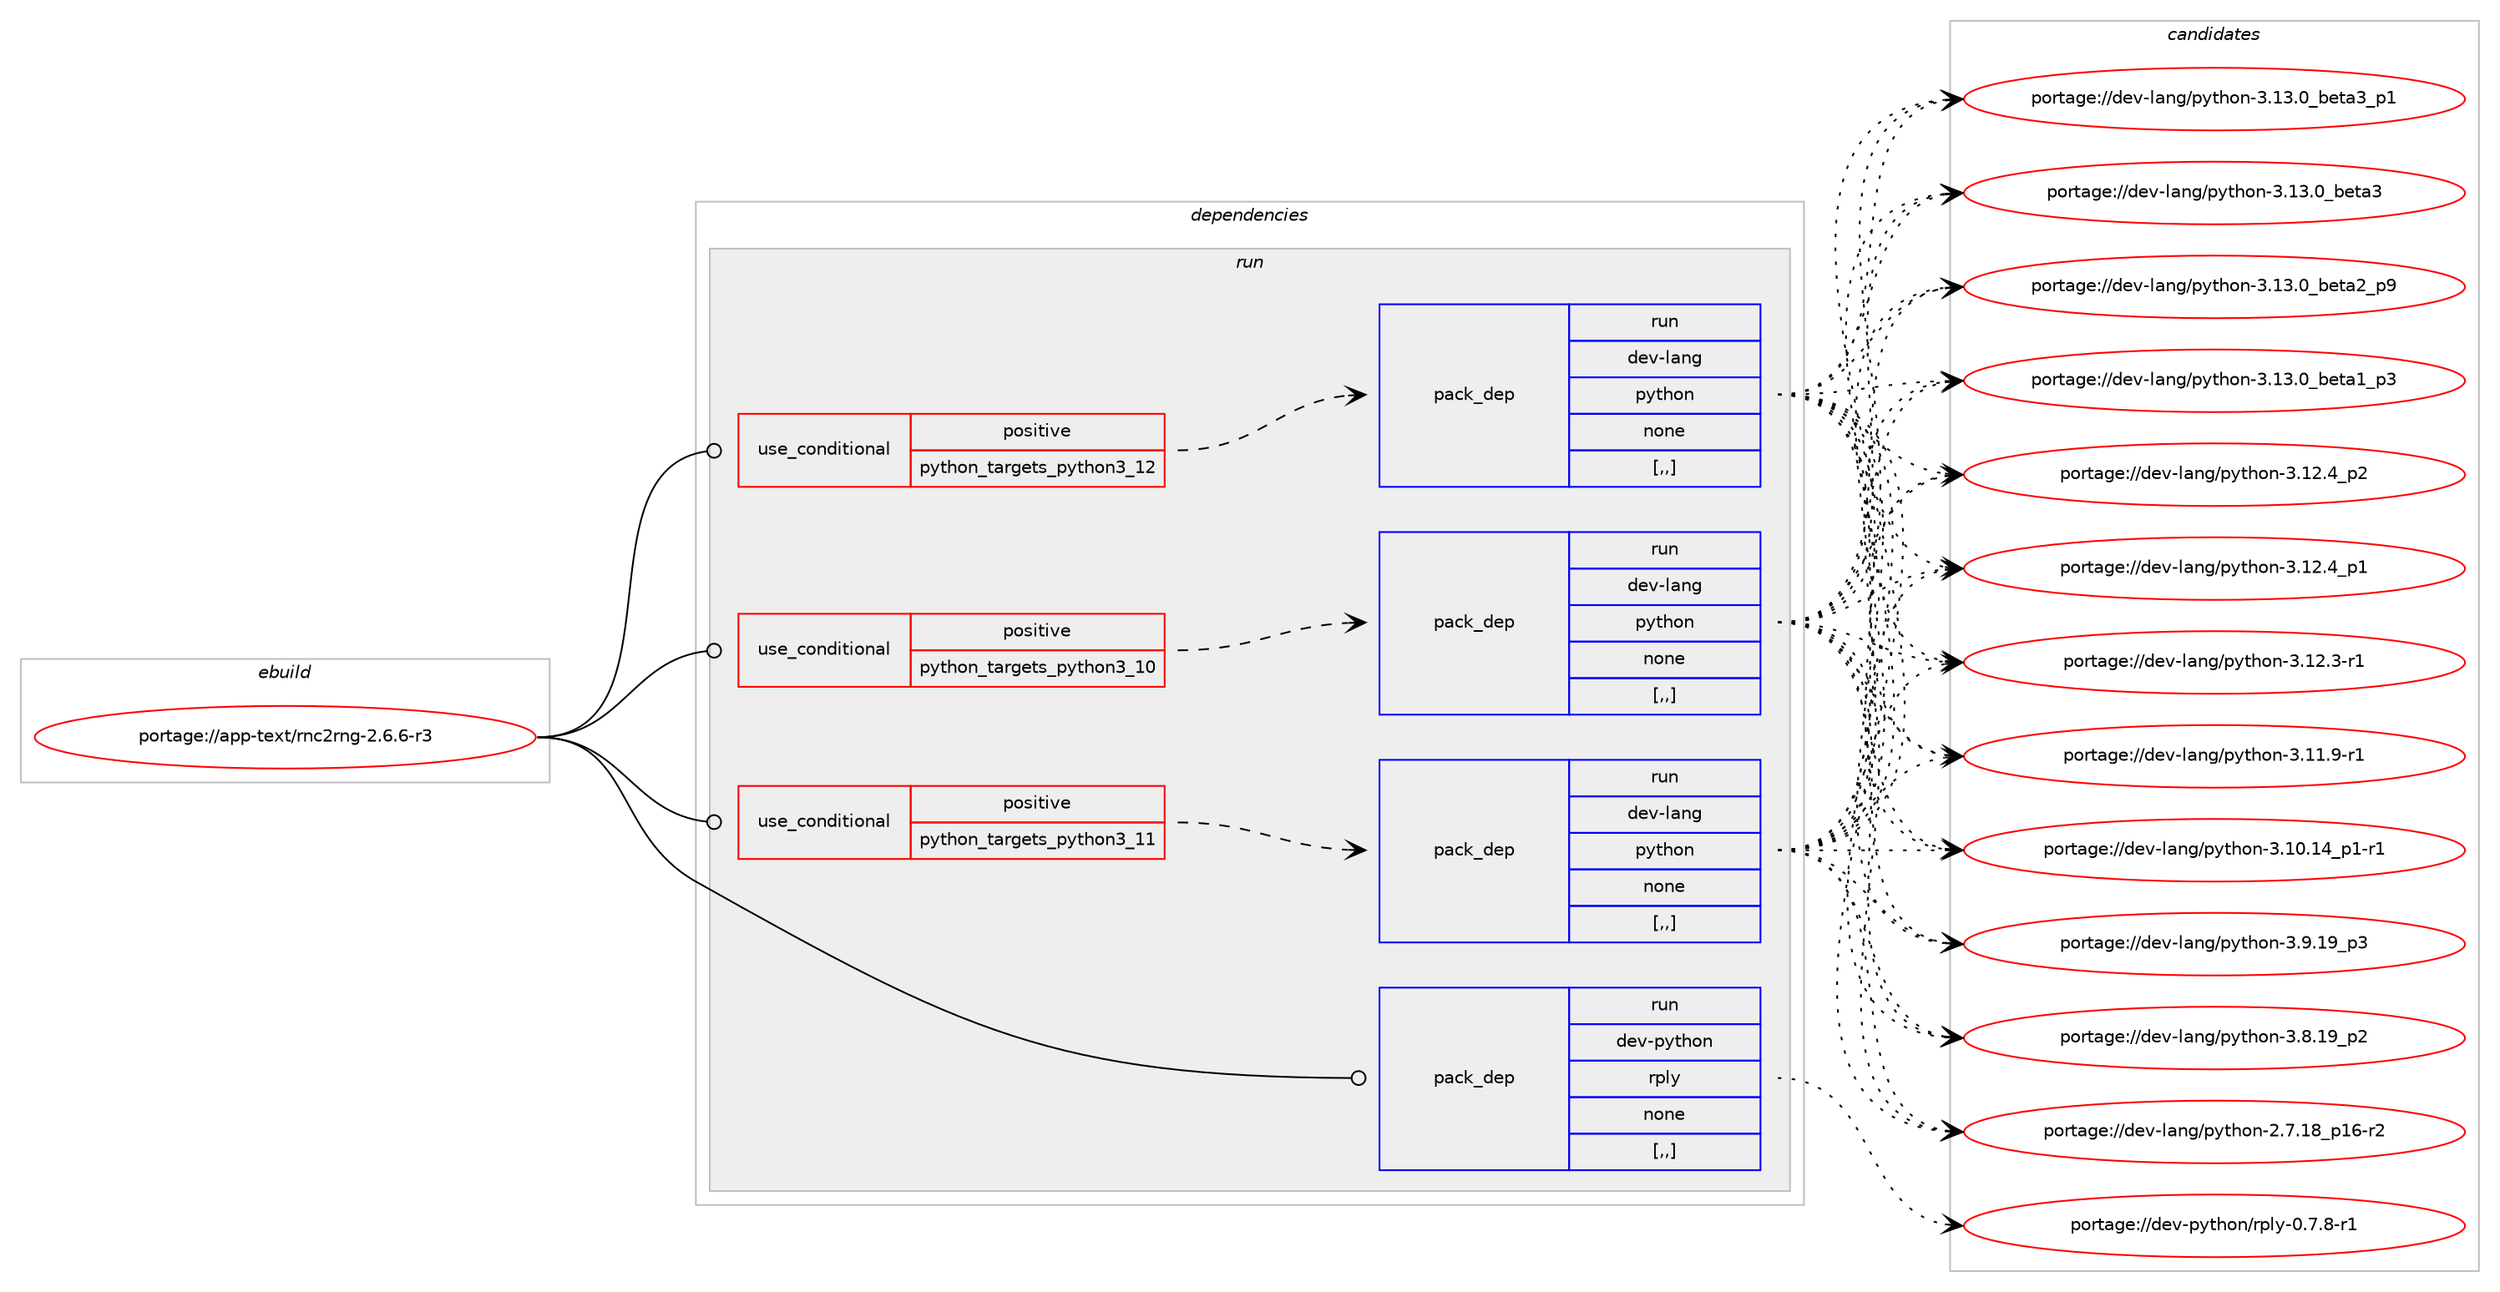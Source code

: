 digraph prolog {

# *************
# Graph options
# *************

newrank=true;
concentrate=true;
compound=true;
graph [rankdir=LR,fontname=Helvetica,fontsize=10,ranksep=1.5];#, ranksep=2.5, nodesep=0.2];
edge  [arrowhead=vee];
node  [fontname=Helvetica,fontsize=10];

# **********
# The ebuild
# **********

subgraph cluster_leftcol {
color=gray;
label=<<i>ebuild</i>>;
id [label="portage://app-text/rnc2rng-2.6.6-r3", color=red, width=4, href="../app-text/rnc2rng-2.6.6-r3.svg"];
}

# ****************
# The dependencies
# ****************

subgraph cluster_midcol {
color=gray;
label=<<i>dependencies</i>>;
subgraph cluster_compile {
fillcolor="#eeeeee";
style=filled;
label=<<i>compile</i>>;
}
subgraph cluster_compileandrun {
fillcolor="#eeeeee";
style=filled;
label=<<i>compile and run</i>>;
}
subgraph cluster_run {
fillcolor="#eeeeee";
style=filled;
label=<<i>run</i>>;
subgraph cond15783 {
dependency58661 [label=<<TABLE BORDER="0" CELLBORDER="1" CELLSPACING="0" CELLPADDING="4"><TR><TD ROWSPAN="3" CELLPADDING="10">use_conditional</TD></TR><TR><TD>positive</TD></TR><TR><TD>python_targets_python3_10</TD></TR></TABLE>>, shape=none, color=red];
subgraph pack42367 {
dependency58662 [label=<<TABLE BORDER="0" CELLBORDER="1" CELLSPACING="0" CELLPADDING="4" WIDTH="220"><TR><TD ROWSPAN="6" CELLPADDING="30">pack_dep</TD></TR><TR><TD WIDTH="110">run</TD></TR><TR><TD>dev-lang</TD></TR><TR><TD>python</TD></TR><TR><TD>none</TD></TR><TR><TD>[,,]</TD></TR></TABLE>>, shape=none, color=blue];
}
dependency58661:e -> dependency58662:w [weight=20,style="dashed",arrowhead="vee"];
}
id:e -> dependency58661:w [weight=20,style="solid",arrowhead="odot"];
subgraph cond15784 {
dependency58663 [label=<<TABLE BORDER="0" CELLBORDER="1" CELLSPACING="0" CELLPADDING="4"><TR><TD ROWSPAN="3" CELLPADDING="10">use_conditional</TD></TR><TR><TD>positive</TD></TR><TR><TD>python_targets_python3_11</TD></TR></TABLE>>, shape=none, color=red];
subgraph pack42368 {
dependency58664 [label=<<TABLE BORDER="0" CELLBORDER="1" CELLSPACING="0" CELLPADDING="4" WIDTH="220"><TR><TD ROWSPAN="6" CELLPADDING="30">pack_dep</TD></TR><TR><TD WIDTH="110">run</TD></TR><TR><TD>dev-lang</TD></TR><TR><TD>python</TD></TR><TR><TD>none</TD></TR><TR><TD>[,,]</TD></TR></TABLE>>, shape=none, color=blue];
}
dependency58663:e -> dependency58664:w [weight=20,style="dashed",arrowhead="vee"];
}
id:e -> dependency58663:w [weight=20,style="solid",arrowhead="odot"];
subgraph cond15785 {
dependency58665 [label=<<TABLE BORDER="0" CELLBORDER="1" CELLSPACING="0" CELLPADDING="4"><TR><TD ROWSPAN="3" CELLPADDING="10">use_conditional</TD></TR><TR><TD>positive</TD></TR><TR><TD>python_targets_python3_12</TD></TR></TABLE>>, shape=none, color=red];
subgraph pack42369 {
dependency58666 [label=<<TABLE BORDER="0" CELLBORDER="1" CELLSPACING="0" CELLPADDING="4" WIDTH="220"><TR><TD ROWSPAN="6" CELLPADDING="30">pack_dep</TD></TR><TR><TD WIDTH="110">run</TD></TR><TR><TD>dev-lang</TD></TR><TR><TD>python</TD></TR><TR><TD>none</TD></TR><TR><TD>[,,]</TD></TR></TABLE>>, shape=none, color=blue];
}
dependency58665:e -> dependency58666:w [weight=20,style="dashed",arrowhead="vee"];
}
id:e -> dependency58665:w [weight=20,style="solid",arrowhead="odot"];
subgraph pack42370 {
dependency58667 [label=<<TABLE BORDER="0" CELLBORDER="1" CELLSPACING="0" CELLPADDING="4" WIDTH="220"><TR><TD ROWSPAN="6" CELLPADDING="30">pack_dep</TD></TR><TR><TD WIDTH="110">run</TD></TR><TR><TD>dev-python</TD></TR><TR><TD>rply</TD></TR><TR><TD>none</TD></TR><TR><TD>[,,]</TD></TR></TABLE>>, shape=none, color=blue];
}
id:e -> dependency58667:w [weight=20,style="solid",arrowhead="odot"];
}
}

# **************
# The candidates
# **************

subgraph cluster_choices {
rank=same;
color=gray;
label=<<i>candidates</i>>;

subgraph choice42367 {
color=black;
nodesep=1;
choice10010111845108971101034711212111610411111045514649514648959810111697519511249 [label="portage://dev-lang/python-3.13.0_beta3_p1", color=red, width=4,href="../dev-lang/python-3.13.0_beta3_p1.svg"];
choice1001011184510897110103471121211161041111104551464951464895981011169751 [label="portage://dev-lang/python-3.13.0_beta3", color=red, width=4,href="../dev-lang/python-3.13.0_beta3.svg"];
choice10010111845108971101034711212111610411111045514649514648959810111697509511257 [label="portage://dev-lang/python-3.13.0_beta2_p9", color=red, width=4,href="../dev-lang/python-3.13.0_beta2_p9.svg"];
choice10010111845108971101034711212111610411111045514649514648959810111697499511251 [label="portage://dev-lang/python-3.13.0_beta1_p3", color=red, width=4,href="../dev-lang/python-3.13.0_beta1_p3.svg"];
choice100101118451089711010347112121116104111110455146495046529511250 [label="portage://dev-lang/python-3.12.4_p2", color=red, width=4,href="../dev-lang/python-3.12.4_p2.svg"];
choice100101118451089711010347112121116104111110455146495046529511249 [label="portage://dev-lang/python-3.12.4_p1", color=red, width=4,href="../dev-lang/python-3.12.4_p1.svg"];
choice100101118451089711010347112121116104111110455146495046514511449 [label="portage://dev-lang/python-3.12.3-r1", color=red, width=4,href="../dev-lang/python-3.12.3-r1.svg"];
choice100101118451089711010347112121116104111110455146494946574511449 [label="portage://dev-lang/python-3.11.9-r1", color=red, width=4,href="../dev-lang/python-3.11.9-r1.svg"];
choice100101118451089711010347112121116104111110455146494846495295112494511449 [label="portage://dev-lang/python-3.10.14_p1-r1", color=red, width=4,href="../dev-lang/python-3.10.14_p1-r1.svg"];
choice100101118451089711010347112121116104111110455146574649579511251 [label="portage://dev-lang/python-3.9.19_p3", color=red, width=4,href="../dev-lang/python-3.9.19_p3.svg"];
choice100101118451089711010347112121116104111110455146564649579511250 [label="portage://dev-lang/python-3.8.19_p2", color=red, width=4,href="../dev-lang/python-3.8.19_p2.svg"];
choice100101118451089711010347112121116104111110455046554649569511249544511450 [label="portage://dev-lang/python-2.7.18_p16-r2", color=red, width=4,href="../dev-lang/python-2.7.18_p16-r2.svg"];
dependency58662:e -> choice10010111845108971101034711212111610411111045514649514648959810111697519511249:w [style=dotted,weight="100"];
dependency58662:e -> choice1001011184510897110103471121211161041111104551464951464895981011169751:w [style=dotted,weight="100"];
dependency58662:e -> choice10010111845108971101034711212111610411111045514649514648959810111697509511257:w [style=dotted,weight="100"];
dependency58662:e -> choice10010111845108971101034711212111610411111045514649514648959810111697499511251:w [style=dotted,weight="100"];
dependency58662:e -> choice100101118451089711010347112121116104111110455146495046529511250:w [style=dotted,weight="100"];
dependency58662:e -> choice100101118451089711010347112121116104111110455146495046529511249:w [style=dotted,weight="100"];
dependency58662:e -> choice100101118451089711010347112121116104111110455146495046514511449:w [style=dotted,weight="100"];
dependency58662:e -> choice100101118451089711010347112121116104111110455146494946574511449:w [style=dotted,weight="100"];
dependency58662:e -> choice100101118451089711010347112121116104111110455146494846495295112494511449:w [style=dotted,weight="100"];
dependency58662:e -> choice100101118451089711010347112121116104111110455146574649579511251:w [style=dotted,weight="100"];
dependency58662:e -> choice100101118451089711010347112121116104111110455146564649579511250:w [style=dotted,weight="100"];
dependency58662:e -> choice100101118451089711010347112121116104111110455046554649569511249544511450:w [style=dotted,weight="100"];
}
subgraph choice42368 {
color=black;
nodesep=1;
choice10010111845108971101034711212111610411111045514649514648959810111697519511249 [label="portage://dev-lang/python-3.13.0_beta3_p1", color=red, width=4,href="../dev-lang/python-3.13.0_beta3_p1.svg"];
choice1001011184510897110103471121211161041111104551464951464895981011169751 [label="portage://dev-lang/python-3.13.0_beta3", color=red, width=4,href="../dev-lang/python-3.13.0_beta3.svg"];
choice10010111845108971101034711212111610411111045514649514648959810111697509511257 [label="portage://dev-lang/python-3.13.0_beta2_p9", color=red, width=4,href="../dev-lang/python-3.13.0_beta2_p9.svg"];
choice10010111845108971101034711212111610411111045514649514648959810111697499511251 [label="portage://dev-lang/python-3.13.0_beta1_p3", color=red, width=4,href="../dev-lang/python-3.13.0_beta1_p3.svg"];
choice100101118451089711010347112121116104111110455146495046529511250 [label="portage://dev-lang/python-3.12.4_p2", color=red, width=4,href="../dev-lang/python-3.12.4_p2.svg"];
choice100101118451089711010347112121116104111110455146495046529511249 [label="portage://dev-lang/python-3.12.4_p1", color=red, width=4,href="../dev-lang/python-3.12.4_p1.svg"];
choice100101118451089711010347112121116104111110455146495046514511449 [label="portage://dev-lang/python-3.12.3-r1", color=red, width=4,href="../dev-lang/python-3.12.3-r1.svg"];
choice100101118451089711010347112121116104111110455146494946574511449 [label="portage://dev-lang/python-3.11.9-r1", color=red, width=4,href="../dev-lang/python-3.11.9-r1.svg"];
choice100101118451089711010347112121116104111110455146494846495295112494511449 [label="portage://dev-lang/python-3.10.14_p1-r1", color=red, width=4,href="../dev-lang/python-3.10.14_p1-r1.svg"];
choice100101118451089711010347112121116104111110455146574649579511251 [label="portage://dev-lang/python-3.9.19_p3", color=red, width=4,href="../dev-lang/python-3.9.19_p3.svg"];
choice100101118451089711010347112121116104111110455146564649579511250 [label="portage://dev-lang/python-3.8.19_p2", color=red, width=4,href="../dev-lang/python-3.8.19_p2.svg"];
choice100101118451089711010347112121116104111110455046554649569511249544511450 [label="portage://dev-lang/python-2.7.18_p16-r2", color=red, width=4,href="../dev-lang/python-2.7.18_p16-r2.svg"];
dependency58664:e -> choice10010111845108971101034711212111610411111045514649514648959810111697519511249:w [style=dotted,weight="100"];
dependency58664:e -> choice1001011184510897110103471121211161041111104551464951464895981011169751:w [style=dotted,weight="100"];
dependency58664:e -> choice10010111845108971101034711212111610411111045514649514648959810111697509511257:w [style=dotted,weight="100"];
dependency58664:e -> choice10010111845108971101034711212111610411111045514649514648959810111697499511251:w [style=dotted,weight="100"];
dependency58664:e -> choice100101118451089711010347112121116104111110455146495046529511250:w [style=dotted,weight="100"];
dependency58664:e -> choice100101118451089711010347112121116104111110455146495046529511249:w [style=dotted,weight="100"];
dependency58664:e -> choice100101118451089711010347112121116104111110455146495046514511449:w [style=dotted,weight="100"];
dependency58664:e -> choice100101118451089711010347112121116104111110455146494946574511449:w [style=dotted,weight="100"];
dependency58664:e -> choice100101118451089711010347112121116104111110455146494846495295112494511449:w [style=dotted,weight="100"];
dependency58664:e -> choice100101118451089711010347112121116104111110455146574649579511251:w [style=dotted,weight="100"];
dependency58664:e -> choice100101118451089711010347112121116104111110455146564649579511250:w [style=dotted,weight="100"];
dependency58664:e -> choice100101118451089711010347112121116104111110455046554649569511249544511450:w [style=dotted,weight="100"];
}
subgraph choice42369 {
color=black;
nodesep=1;
choice10010111845108971101034711212111610411111045514649514648959810111697519511249 [label="portage://dev-lang/python-3.13.0_beta3_p1", color=red, width=4,href="../dev-lang/python-3.13.0_beta3_p1.svg"];
choice1001011184510897110103471121211161041111104551464951464895981011169751 [label="portage://dev-lang/python-3.13.0_beta3", color=red, width=4,href="../dev-lang/python-3.13.0_beta3.svg"];
choice10010111845108971101034711212111610411111045514649514648959810111697509511257 [label="portage://dev-lang/python-3.13.0_beta2_p9", color=red, width=4,href="../dev-lang/python-3.13.0_beta2_p9.svg"];
choice10010111845108971101034711212111610411111045514649514648959810111697499511251 [label="portage://dev-lang/python-3.13.0_beta1_p3", color=red, width=4,href="../dev-lang/python-3.13.0_beta1_p3.svg"];
choice100101118451089711010347112121116104111110455146495046529511250 [label="portage://dev-lang/python-3.12.4_p2", color=red, width=4,href="../dev-lang/python-3.12.4_p2.svg"];
choice100101118451089711010347112121116104111110455146495046529511249 [label="portage://dev-lang/python-3.12.4_p1", color=red, width=4,href="../dev-lang/python-3.12.4_p1.svg"];
choice100101118451089711010347112121116104111110455146495046514511449 [label="portage://dev-lang/python-3.12.3-r1", color=red, width=4,href="../dev-lang/python-3.12.3-r1.svg"];
choice100101118451089711010347112121116104111110455146494946574511449 [label="portage://dev-lang/python-3.11.9-r1", color=red, width=4,href="../dev-lang/python-3.11.9-r1.svg"];
choice100101118451089711010347112121116104111110455146494846495295112494511449 [label="portage://dev-lang/python-3.10.14_p1-r1", color=red, width=4,href="../dev-lang/python-3.10.14_p1-r1.svg"];
choice100101118451089711010347112121116104111110455146574649579511251 [label="portage://dev-lang/python-3.9.19_p3", color=red, width=4,href="../dev-lang/python-3.9.19_p3.svg"];
choice100101118451089711010347112121116104111110455146564649579511250 [label="portage://dev-lang/python-3.8.19_p2", color=red, width=4,href="../dev-lang/python-3.8.19_p2.svg"];
choice100101118451089711010347112121116104111110455046554649569511249544511450 [label="portage://dev-lang/python-2.7.18_p16-r2", color=red, width=4,href="../dev-lang/python-2.7.18_p16-r2.svg"];
dependency58666:e -> choice10010111845108971101034711212111610411111045514649514648959810111697519511249:w [style=dotted,weight="100"];
dependency58666:e -> choice1001011184510897110103471121211161041111104551464951464895981011169751:w [style=dotted,weight="100"];
dependency58666:e -> choice10010111845108971101034711212111610411111045514649514648959810111697509511257:w [style=dotted,weight="100"];
dependency58666:e -> choice10010111845108971101034711212111610411111045514649514648959810111697499511251:w [style=dotted,weight="100"];
dependency58666:e -> choice100101118451089711010347112121116104111110455146495046529511250:w [style=dotted,weight="100"];
dependency58666:e -> choice100101118451089711010347112121116104111110455146495046529511249:w [style=dotted,weight="100"];
dependency58666:e -> choice100101118451089711010347112121116104111110455146495046514511449:w [style=dotted,weight="100"];
dependency58666:e -> choice100101118451089711010347112121116104111110455146494946574511449:w [style=dotted,weight="100"];
dependency58666:e -> choice100101118451089711010347112121116104111110455146494846495295112494511449:w [style=dotted,weight="100"];
dependency58666:e -> choice100101118451089711010347112121116104111110455146574649579511251:w [style=dotted,weight="100"];
dependency58666:e -> choice100101118451089711010347112121116104111110455146564649579511250:w [style=dotted,weight="100"];
dependency58666:e -> choice100101118451089711010347112121116104111110455046554649569511249544511450:w [style=dotted,weight="100"];
}
subgraph choice42370 {
color=black;
nodesep=1;
choice10010111845112121116104111110471141121081214548465546564511449 [label="portage://dev-python/rply-0.7.8-r1", color=red, width=4,href="../dev-python/rply-0.7.8-r1.svg"];
dependency58667:e -> choice10010111845112121116104111110471141121081214548465546564511449:w [style=dotted,weight="100"];
}
}

}
